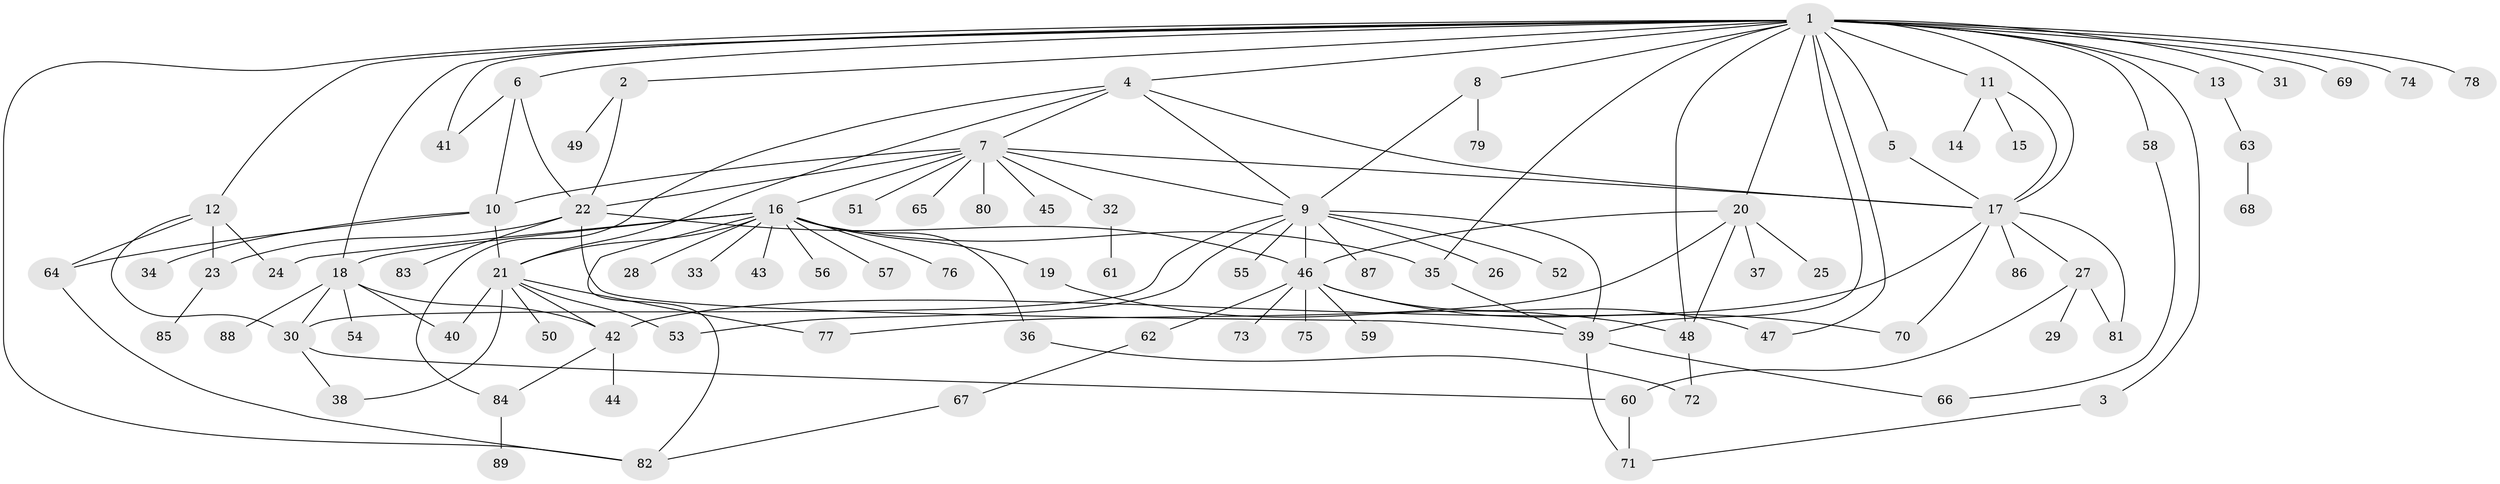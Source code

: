 // coarse degree distribution, {23: 0.014705882352941176, 3: 0.029411764705882353, 2: 0.19117647058823528, 13: 0.014705882352941176, 6: 0.058823529411764705, 14: 0.014705882352941176, 1: 0.5294117647058824, 15: 0.014705882352941176, 9: 0.029411764705882353, 7: 0.029411764705882353, 4: 0.014705882352941176, 8: 0.014705882352941176, 5: 0.04411764705882353}
// Generated by graph-tools (version 1.1) at 2025/41/03/06/25 10:41:49]
// undirected, 89 vertices, 132 edges
graph export_dot {
graph [start="1"]
  node [color=gray90,style=filled];
  1;
  2;
  3;
  4;
  5;
  6;
  7;
  8;
  9;
  10;
  11;
  12;
  13;
  14;
  15;
  16;
  17;
  18;
  19;
  20;
  21;
  22;
  23;
  24;
  25;
  26;
  27;
  28;
  29;
  30;
  31;
  32;
  33;
  34;
  35;
  36;
  37;
  38;
  39;
  40;
  41;
  42;
  43;
  44;
  45;
  46;
  47;
  48;
  49;
  50;
  51;
  52;
  53;
  54;
  55;
  56;
  57;
  58;
  59;
  60;
  61;
  62;
  63;
  64;
  65;
  66;
  67;
  68;
  69;
  70;
  71;
  72;
  73;
  74;
  75;
  76;
  77;
  78;
  79;
  80;
  81;
  82;
  83;
  84;
  85;
  86;
  87;
  88;
  89;
  1 -- 2;
  1 -- 3;
  1 -- 4;
  1 -- 5;
  1 -- 6;
  1 -- 8;
  1 -- 11;
  1 -- 12;
  1 -- 13;
  1 -- 17;
  1 -- 18;
  1 -- 20;
  1 -- 31;
  1 -- 35;
  1 -- 39;
  1 -- 41;
  1 -- 47;
  1 -- 48;
  1 -- 58;
  1 -- 69;
  1 -- 74;
  1 -- 78;
  1 -- 82;
  2 -- 22;
  2 -- 49;
  3 -- 71;
  4 -- 7;
  4 -- 9;
  4 -- 17;
  4 -- 21;
  4 -- 84;
  5 -- 17;
  6 -- 10;
  6 -- 22;
  6 -- 41;
  7 -- 9;
  7 -- 10;
  7 -- 16;
  7 -- 17;
  7 -- 22;
  7 -- 32;
  7 -- 45;
  7 -- 51;
  7 -- 65;
  7 -- 80;
  8 -- 9;
  8 -- 79;
  9 -- 26;
  9 -- 30;
  9 -- 39;
  9 -- 46;
  9 -- 52;
  9 -- 53;
  9 -- 55;
  9 -- 87;
  10 -- 21;
  10 -- 34;
  10 -- 64;
  11 -- 14;
  11 -- 15;
  11 -- 17;
  12 -- 23;
  12 -- 24;
  12 -- 30;
  12 -- 64;
  13 -- 63;
  16 -- 18;
  16 -- 19;
  16 -- 21;
  16 -- 24;
  16 -- 28;
  16 -- 33;
  16 -- 35;
  16 -- 36;
  16 -- 43;
  16 -- 56;
  16 -- 57;
  16 -- 76;
  16 -- 82;
  17 -- 27;
  17 -- 42;
  17 -- 70;
  17 -- 81;
  17 -- 86;
  18 -- 30;
  18 -- 40;
  18 -- 42;
  18 -- 54;
  18 -- 88;
  19 -- 48;
  20 -- 25;
  20 -- 37;
  20 -- 46;
  20 -- 48;
  20 -- 77;
  21 -- 38;
  21 -- 40;
  21 -- 42;
  21 -- 50;
  21 -- 53;
  21 -- 77;
  22 -- 23;
  22 -- 39;
  22 -- 46;
  22 -- 83;
  23 -- 85;
  27 -- 29;
  27 -- 60;
  27 -- 81;
  30 -- 38;
  30 -- 60;
  32 -- 61;
  35 -- 39;
  36 -- 72;
  39 -- 66;
  39 -- 71;
  42 -- 44;
  42 -- 84;
  46 -- 47;
  46 -- 59;
  46 -- 62;
  46 -- 70;
  46 -- 73;
  46 -- 75;
  48 -- 72;
  58 -- 66;
  60 -- 71;
  62 -- 67;
  63 -- 68;
  64 -- 82;
  67 -- 82;
  84 -- 89;
}
